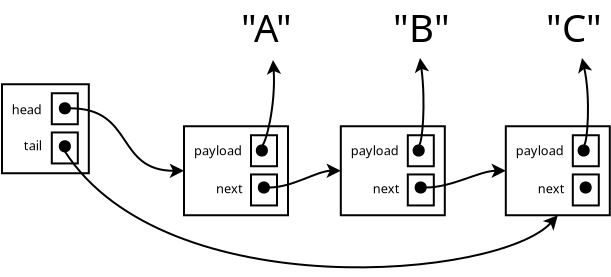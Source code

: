 <?xml version="1.0" encoding="UTF-8"?>
<dia:diagram xmlns:dia="http://www.lysator.liu.se/~alla/dia/">
  <dia:layer name="Background" visible="true">
    <dia:object type="Standard - Line" version="0" id="O0">
      <dia:attribute name="obj_pos">
        <dia:point val="14,15"/>
      </dia:attribute>
      <dia:attribute name="obj_bb">
        <dia:rectangle val="13.95,14.95;23.05,15.05"/>
      </dia:attribute>
      <dia:attribute name="conn_endpoints">
        <dia:point val="14,15"/>
        <dia:point val="23,15"/>
      </dia:attribute>
      <dia:attribute name="numcp">
        <dia:int val="1"/>
      </dia:attribute>
      <dia:attribute name="line_color">
        <dia:color val="#ffffff"/>
      </dia:attribute>
    </dia:object>
    <dia:group>
      <dia:object type="Standard - Box" version="0" id="O1">
        <dia:attribute name="obj_pos">
          <dia:point val="9.1,7.56"/>
        </dia:attribute>
        <dia:attribute name="obj_bb">
          <dia:rectangle val="9.05,7.51;14.35,12.06"/>
        </dia:attribute>
        <dia:attribute name="elem_corner">
          <dia:point val="9.1,7.56"/>
        </dia:attribute>
        <dia:attribute name="elem_width">
          <dia:real val="5.2"/>
        </dia:attribute>
        <dia:attribute name="elem_height">
          <dia:real val="4.45"/>
        </dia:attribute>
        <dia:attribute name="show_background">
          <dia:boolean val="true"/>
        </dia:attribute>
      </dia:object>
      <dia:object type="Standard - Box" version="0" id="O2">
        <dia:attribute name="obj_pos">
          <dia:point val="12.45,8.01"/>
        </dia:attribute>
        <dia:attribute name="obj_bb">
          <dia:rectangle val="12.4,7.96;13.8,9.61"/>
        </dia:attribute>
        <dia:attribute name="elem_corner">
          <dia:point val="12.45,8.01"/>
        </dia:attribute>
        <dia:attribute name="elem_width">
          <dia:real val="1.3"/>
        </dia:attribute>
        <dia:attribute name="elem_height">
          <dia:real val="1.55"/>
        </dia:attribute>
        <dia:attribute name="show_background">
          <dia:boolean val="true"/>
        </dia:attribute>
      </dia:object>
      <dia:object type="Standard - Box" version="0" id="O3">
        <dia:attribute name="obj_pos">
          <dia:point val="12.45,9.97"/>
        </dia:attribute>
        <dia:attribute name="obj_bb">
          <dia:rectangle val="12.4,9.92;13.8,11.57"/>
        </dia:attribute>
        <dia:attribute name="elem_corner">
          <dia:point val="12.45,9.97"/>
        </dia:attribute>
        <dia:attribute name="elem_width">
          <dia:real val="1.3"/>
        </dia:attribute>
        <dia:attribute name="elem_height">
          <dia:real val="1.55"/>
        </dia:attribute>
        <dia:attribute name="show_background">
          <dia:boolean val="true"/>
        </dia:attribute>
      </dia:object>
      <dia:object type="Standard - Text" version="0" id="O4">
        <dia:attribute name="obj_pos">
          <dia:point val="9.6,9.01"/>
        </dia:attribute>
        <dia:attribute name="obj_bb">
          <dia:rectangle val="9.6,8.41;12.05,9.36"/>
        </dia:attribute>
        <dia:attribute name="text">
          <dia:composite type="text">
            <dia:attribute name="string">
              <dia:string>#payload#</dia:string>
            </dia:attribute>
            <dia:attribute name="font">
              <dia:font family="sans" style="0" name="Helvetica"/>
            </dia:attribute>
            <dia:attribute name="height">
              <dia:real val="0.8"/>
            </dia:attribute>
            <dia:attribute name="pos">
              <dia:point val="9.6,9.01"/>
            </dia:attribute>
            <dia:attribute name="color">
              <dia:color val="#000000"/>
            </dia:attribute>
            <dia:attribute name="alignment">
              <dia:enum val="0"/>
            </dia:attribute>
          </dia:composite>
        </dia:attribute>
      </dia:object>
      <dia:object type="Standard - Text" version="0" id="O5">
        <dia:attribute name="obj_pos">
          <dia:point val="10.7,10.91"/>
        </dia:attribute>
        <dia:attribute name="obj_bb">
          <dia:rectangle val="10.7,10.31;12.05,11.26"/>
        </dia:attribute>
        <dia:attribute name="text">
          <dia:composite type="text">
            <dia:attribute name="string">
              <dia:string>#next#</dia:string>
            </dia:attribute>
            <dia:attribute name="font">
              <dia:font family="sans" style="0" name="Helvetica"/>
            </dia:attribute>
            <dia:attribute name="height">
              <dia:real val="0.8"/>
            </dia:attribute>
            <dia:attribute name="pos">
              <dia:point val="10.7,10.91"/>
            </dia:attribute>
            <dia:attribute name="color">
              <dia:color val="#000000"/>
            </dia:attribute>
            <dia:attribute name="alignment">
              <dia:enum val="0"/>
            </dia:attribute>
          </dia:composite>
        </dia:attribute>
      </dia:object>
      <dia:object type="Geometric - Perfect Circle" version="0" id="O6">
        <dia:attribute name="obj_pos">
          <dia:point val="12.74,8.52"/>
        </dia:attribute>
        <dia:attribute name="obj_bb">
          <dia:rectangle val="12.69,8.47;13.296,9.076"/>
        </dia:attribute>
        <dia:attribute name="elem_corner">
          <dia:point val="12.74,8.52"/>
        </dia:attribute>
        <dia:attribute name="elem_width">
          <dia:real val="0.506"/>
        </dia:attribute>
        <dia:attribute name="elem_height">
          <dia:real val="0.506"/>
        </dia:attribute>
        <dia:attribute name="line_width">
          <dia:real val="0.1"/>
        </dia:attribute>
        <dia:attribute name="line_colour">
          <dia:color val="#000000"/>
        </dia:attribute>
        <dia:attribute name="fill_colour">
          <dia:color val="#000000"/>
        </dia:attribute>
        <dia:attribute name="show_background">
          <dia:boolean val="true"/>
        </dia:attribute>
        <dia:attribute name="line_style">
          <dia:enum val="0"/>
          <dia:real val="0.4"/>
        </dia:attribute>
        <dia:attribute name="flip_horizontal">
          <dia:boolean val="false"/>
        </dia:attribute>
        <dia:attribute name="flip_vertical">
          <dia:boolean val="false"/>
        </dia:attribute>
      </dia:object>
      <dia:object type="Geometric - Perfect Circle" version="0" id="O7">
        <dia:attribute name="obj_pos">
          <dia:point val="12.84,10.37"/>
        </dia:attribute>
        <dia:attribute name="obj_bb">
          <dia:rectangle val="12.79,10.32;13.396,10.926"/>
        </dia:attribute>
        <dia:attribute name="elem_corner">
          <dia:point val="12.84,10.37"/>
        </dia:attribute>
        <dia:attribute name="elem_width">
          <dia:real val="0.506"/>
        </dia:attribute>
        <dia:attribute name="elem_height">
          <dia:real val="0.506"/>
        </dia:attribute>
        <dia:attribute name="line_width">
          <dia:real val="0.1"/>
        </dia:attribute>
        <dia:attribute name="line_colour">
          <dia:color val="#000000"/>
        </dia:attribute>
        <dia:attribute name="fill_colour">
          <dia:color val="#000000"/>
        </dia:attribute>
        <dia:attribute name="show_background">
          <dia:boolean val="true"/>
        </dia:attribute>
        <dia:attribute name="line_style">
          <dia:enum val="0"/>
          <dia:real val="0.4"/>
        </dia:attribute>
        <dia:attribute name="flip_horizontal">
          <dia:boolean val="false"/>
        </dia:attribute>
        <dia:attribute name="flip_vertical">
          <dia:boolean val="false"/>
        </dia:attribute>
      </dia:object>
    </dia:group>
    <dia:group>
      <dia:object type="Standard - Box" version="0" id="O8">
        <dia:attribute name="obj_pos">
          <dia:point val="16.94,7.56"/>
        </dia:attribute>
        <dia:attribute name="obj_bb">
          <dia:rectangle val="16.89,7.51;22.19,12.06"/>
        </dia:attribute>
        <dia:attribute name="elem_corner">
          <dia:point val="16.94,7.56"/>
        </dia:attribute>
        <dia:attribute name="elem_width">
          <dia:real val="5.2"/>
        </dia:attribute>
        <dia:attribute name="elem_height">
          <dia:real val="4.45"/>
        </dia:attribute>
        <dia:attribute name="show_background">
          <dia:boolean val="true"/>
        </dia:attribute>
      </dia:object>
      <dia:object type="Standard - Box" version="0" id="O9">
        <dia:attribute name="obj_pos">
          <dia:point val="20.29,8.01"/>
        </dia:attribute>
        <dia:attribute name="obj_bb">
          <dia:rectangle val="20.24,7.96;21.64,9.61"/>
        </dia:attribute>
        <dia:attribute name="elem_corner">
          <dia:point val="20.29,8.01"/>
        </dia:attribute>
        <dia:attribute name="elem_width">
          <dia:real val="1.3"/>
        </dia:attribute>
        <dia:attribute name="elem_height">
          <dia:real val="1.55"/>
        </dia:attribute>
        <dia:attribute name="show_background">
          <dia:boolean val="true"/>
        </dia:attribute>
      </dia:object>
      <dia:object type="Standard - Box" version="0" id="O10">
        <dia:attribute name="obj_pos">
          <dia:point val="20.29,9.97"/>
        </dia:attribute>
        <dia:attribute name="obj_bb">
          <dia:rectangle val="20.24,9.92;21.64,11.57"/>
        </dia:attribute>
        <dia:attribute name="elem_corner">
          <dia:point val="20.29,9.97"/>
        </dia:attribute>
        <dia:attribute name="elem_width">
          <dia:real val="1.3"/>
        </dia:attribute>
        <dia:attribute name="elem_height">
          <dia:real val="1.55"/>
        </dia:attribute>
        <dia:attribute name="show_background">
          <dia:boolean val="true"/>
        </dia:attribute>
      </dia:object>
      <dia:object type="Standard - Text" version="0" id="O11">
        <dia:attribute name="obj_pos">
          <dia:point val="17.44,9.01"/>
        </dia:attribute>
        <dia:attribute name="obj_bb">
          <dia:rectangle val="17.44,8.41;19.89,9.36"/>
        </dia:attribute>
        <dia:attribute name="text">
          <dia:composite type="text">
            <dia:attribute name="string">
              <dia:string>#payload#</dia:string>
            </dia:attribute>
            <dia:attribute name="font">
              <dia:font family="sans" style="0" name="Helvetica"/>
            </dia:attribute>
            <dia:attribute name="height">
              <dia:real val="0.8"/>
            </dia:attribute>
            <dia:attribute name="pos">
              <dia:point val="17.44,9.01"/>
            </dia:attribute>
            <dia:attribute name="color">
              <dia:color val="#000000"/>
            </dia:attribute>
            <dia:attribute name="alignment">
              <dia:enum val="0"/>
            </dia:attribute>
          </dia:composite>
        </dia:attribute>
      </dia:object>
      <dia:object type="Standard - Text" version="0" id="O12">
        <dia:attribute name="obj_pos">
          <dia:point val="18.54,10.91"/>
        </dia:attribute>
        <dia:attribute name="obj_bb">
          <dia:rectangle val="18.54,10.31;19.89,11.26"/>
        </dia:attribute>
        <dia:attribute name="text">
          <dia:composite type="text">
            <dia:attribute name="string">
              <dia:string>#next#</dia:string>
            </dia:attribute>
            <dia:attribute name="font">
              <dia:font family="sans" style="0" name="Helvetica"/>
            </dia:attribute>
            <dia:attribute name="height">
              <dia:real val="0.8"/>
            </dia:attribute>
            <dia:attribute name="pos">
              <dia:point val="18.54,10.91"/>
            </dia:attribute>
            <dia:attribute name="color">
              <dia:color val="#000000"/>
            </dia:attribute>
            <dia:attribute name="alignment">
              <dia:enum val="0"/>
            </dia:attribute>
          </dia:composite>
        </dia:attribute>
      </dia:object>
      <dia:object type="Geometric - Perfect Circle" version="0" id="O13">
        <dia:attribute name="obj_pos">
          <dia:point val="20.58,8.52"/>
        </dia:attribute>
        <dia:attribute name="obj_bb">
          <dia:rectangle val="20.53,8.47;21.136,9.076"/>
        </dia:attribute>
        <dia:attribute name="elem_corner">
          <dia:point val="20.58,8.52"/>
        </dia:attribute>
        <dia:attribute name="elem_width">
          <dia:real val="0.506"/>
        </dia:attribute>
        <dia:attribute name="elem_height">
          <dia:real val="0.506"/>
        </dia:attribute>
        <dia:attribute name="line_width">
          <dia:real val="0.1"/>
        </dia:attribute>
        <dia:attribute name="line_colour">
          <dia:color val="#000000"/>
        </dia:attribute>
        <dia:attribute name="fill_colour">
          <dia:color val="#000000"/>
        </dia:attribute>
        <dia:attribute name="show_background">
          <dia:boolean val="true"/>
        </dia:attribute>
        <dia:attribute name="line_style">
          <dia:enum val="0"/>
          <dia:real val="0.4"/>
        </dia:attribute>
        <dia:attribute name="flip_horizontal">
          <dia:boolean val="false"/>
        </dia:attribute>
        <dia:attribute name="flip_vertical">
          <dia:boolean val="false"/>
        </dia:attribute>
      </dia:object>
      <dia:object type="Geometric - Perfect Circle" version="0" id="O14">
        <dia:attribute name="obj_pos">
          <dia:point val="20.68,10.37"/>
        </dia:attribute>
        <dia:attribute name="obj_bb">
          <dia:rectangle val="20.63,10.32;21.236,10.926"/>
        </dia:attribute>
        <dia:attribute name="elem_corner">
          <dia:point val="20.68,10.37"/>
        </dia:attribute>
        <dia:attribute name="elem_width">
          <dia:real val="0.506"/>
        </dia:attribute>
        <dia:attribute name="elem_height">
          <dia:real val="0.506"/>
        </dia:attribute>
        <dia:attribute name="line_width">
          <dia:real val="0.1"/>
        </dia:attribute>
        <dia:attribute name="line_colour">
          <dia:color val="#000000"/>
        </dia:attribute>
        <dia:attribute name="fill_colour">
          <dia:color val="#000000"/>
        </dia:attribute>
        <dia:attribute name="show_background">
          <dia:boolean val="true"/>
        </dia:attribute>
        <dia:attribute name="line_style">
          <dia:enum val="0"/>
          <dia:real val="0.4"/>
        </dia:attribute>
        <dia:attribute name="flip_horizontal">
          <dia:boolean val="false"/>
        </dia:attribute>
        <dia:attribute name="flip_vertical">
          <dia:boolean val="false"/>
        </dia:attribute>
      </dia:object>
    </dia:group>
    <dia:group>
      <dia:object type="Standard - Box" version="0" id="O15">
        <dia:attribute name="obj_pos">
          <dia:point val="25.19,7.56"/>
        </dia:attribute>
        <dia:attribute name="obj_bb">
          <dia:rectangle val="25.14,7.51;30.44,12.06"/>
        </dia:attribute>
        <dia:attribute name="elem_corner">
          <dia:point val="25.19,7.56"/>
        </dia:attribute>
        <dia:attribute name="elem_width">
          <dia:real val="5.2"/>
        </dia:attribute>
        <dia:attribute name="elem_height">
          <dia:real val="4.45"/>
        </dia:attribute>
        <dia:attribute name="show_background">
          <dia:boolean val="true"/>
        </dia:attribute>
      </dia:object>
      <dia:object type="Standard - Box" version="0" id="O16">
        <dia:attribute name="obj_pos">
          <dia:point val="28.54,8.01"/>
        </dia:attribute>
        <dia:attribute name="obj_bb">
          <dia:rectangle val="28.49,7.96;29.89,9.61"/>
        </dia:attribute>
        <dia:attribute name="elem_corner">
          <dia:point val="28.54,8.01"/>
        </dia:attribute>
        <dia:attribute name="elem_width">
          <dia:real val="1.3"/>
        </dia:attribute>
        <dia:attribute name="elem_height">
          <dia:real val="1.55"/>
        </dia:attribute>
        <dia:attribute name="show_background">
          <dia:boolean val="true"/>
        </dia:attribute>
      </dia:object>
      <dia:object type="Standard - Box" version="0" id="O17">
        <dia:attribute name="obj_pos">
          <dia:point val="28.54,9.97"/>
        </dia:attribute>
        <dia:attribute name="obj_bb">
          <dia:rectangle val="28.49,9.92;29.89,11.57"/>
        </dia:attribute>
        <dia:attribute name="elem_corner">
          <dia:point val="28.54,9.97"/>
        </dia:attribute>
        <dia:attribute name="elem_width">
          <dia:real val="1.3"/>
        </dia:attribute>
        <dia:attribute name="elem_height">
          <dia:real val="1.55"/>
        </dia:attribute>
        <dia:attribute name="show_background">
          <dia:boolean val="true"/>
        </dia:attribute>
      </dia:object>
      <dia:object type="Standard - Text" version="0" id="O18">
        <dia:attribute name="obj_pos">
          <dia:point val="25.69,9.01"/>
        </dia:attribute>
        <dia:attribute name="obj_bb">
          <dia:rectangle val="25.69,8.41;28.14,9.36"/>
        </dia:attribute>
        <dia:attribute name="text">
          <dia:composite type="text">
            <dia:attribute name="string">
              <dia:string>#payload#</dia:string>
            </dia:attribute>
            <dia:attribute name="font">
              <dia:font family="sans" style="0" name="Helvetica"/>
            </dia:attribute>
            <dia:attribute name="height">
              <dia:real val="0.8"/>
            </dia:attribute>
            <dia:attribute name="pos">
              <dia:point val="25.69,9.01"/>
            </dia:attribute>
            <dia:attribute name="color">
              <dia:color val="#000000"/>
            </dia:attribute>
            <dia:attribute name="alignment">
              <dia:enum val="0"/>
            </dia:attribute>
          </dia:composite>
        </dia:attribute>
      </dia:object>
      <dia:object type="Standard - Text" version="0" id="O19">
        <dia:attribute name="obj_pos">
          <dia:point val="26.79,10.91"/>
        </dia:attribute>
        <dia:attribute name="obj_bb">
          <dia:rectangle val="26.79,10.31;28.14,11.26"/>
        </dia:attribute>
        <dia:attribute name="text">
          <dia:composite type="text">
            <dia:attribute name="string">
              <dia:string>#next#</dia:string>
            </dia:attribute>
            <dia:attribute name="font">
              <dia:font family="sans" style="0" name="Helvetica"/>
            </dia:attribute>
            <dia:attribute name="height">
              <dia:real val="0.8"/>
            </dia:attribute>
            <dia:attribute name="pos">
              <dia:point val="26.79,10.91"/>
            </dia:attribute>
            <dia:attribute name="color">
              <dia:color val="#000000"/>
            </dia:attribute>
            <dia:attribute name="alignment">
              <dia:enum val="0"/>
            </dia:attribute>
          </dia:composite>
        </dia:attribute>
      </dia:object>
      <dia:object type="Geometric - Perfect Circle" version="0" id="O20">
        <dia:attribute name="obj_pos">
          <dia:point val="28.83,8.52"/>
        </dia:attribute>
        <dia:attribute name="obj_bb">
          <dia:rectangle val="28.78,8.47;29.386,9.076"/>
        </dia:attribute>
        <dia:attribute name="elem_corner">
          <dia:point val="28.83,8.52"/>
        </dia:attribute>
        <dia:attribute name="elem_width">
          <dia:real val="0.506"/>
        </dia:attribute>
        <dia:attribute name="elem_height">
          <dia:real val="0.506"/>
        </dia:attribute>
        <dia:attribute name="line_width">
          <dia:real val="0.1"/>
        </dia:attribute>
        <dia:attribute name="line_colour">
          <dia:color val="#000000"/>
        </dia:attribute>
        <dia:attribute name="fill_colour">
          <dia:color val="#000000"/>
        </dia:attribute>
        <dia:attribute name="show_background">
          <dia:boolean val="true"/>
        </dia:attribute>
        <dia:attribute name="line_style">
          <dia:enum val="0"/>
          <dia:real val="0.4"/>
        </dia:attribute>
        <dia:attribute name="flip_horizontal">
          <dia:boolean val="false"/>
        </dia:attribute>
        <dia:attribute name="flip_vertical">
          <dia:boolean val="false"/>
        </dia:attribute>
      </dia:object>
      <dia:object type="Geometric - Perfect Circle" version="0" id="O21">
        <dia:attribute name="obj_pos">
          <dia:point val="28.93,10.37"/>
        </dia:attribute>
        <dia:attribute name="obj_bb">
          <dia:rectangle val="28.88,10.32;29.486,10.926"/>
        </dia:attribute>
        <dia:attribute name="elem_corner">
          <dia:point val="28.93,10.37"/>
        </dia:attribute>
        <dia:attribute name="elem_width">
          <dia:real val="0.506"/>
        </dia:attribute>
        <dia:attribute name="elem_height">
          <dia:real val="0.506"/>
        </dia:attribute>
        <dia:attribute name="line_width">
          <dia:real val="0.1"/>
        </dia:attribute>
        <dia:attribute name="line_colour">
          <dia:color val="#000000"/>
        </dia:attribute>
        <dia:attribute name="fill_colour">
          <dia:color val="#000000"/>
        </dia:attribute>
        <dia:attribute name="show_background">
          <dia:boolean val="true"/>
        </dia:attribute>
        <dia:attribute name="line_style">
          <dia:enum val="0"/>
          <dia:real val="0.4"/>
        </dia:attribute>
        <dia:attribute name="flip_horizontal">
          <dia:boolean val="false"/>
        </dia:attribute>
        <dia:attribute name="flip_vertical">
          <dia:boolean val="false"/>
        </dia:attribute>
      </dia:object>
    </dia:group>
    <dia:object type="Standard - Text" version="0" id="O22">
      <dia:attribute name="obj_pos">
        <dia:point val="11.95,3.35"/>
      </dia:attribute>
      <dia:attribute name="obj_bb">
        <dia:rectangle val="11.95,1.7;14.75,4.55"/>
      </dia:attribute>
      <dia:attribute name="text">
        <dia:composite type="text">
          <dia:attribute name="string">
            <dia:string>#"A"#</dia:string>
          </dia:attribute>
          <dia:attribute name="font">
            <dia:font family="sans" style="0" name="Helvetica"/>
          </dia:attribute>
          <dia:attribute name="height">
            <dia:real val="2.4"/>
          </dia:attribute>
          <dia:attribute name="pos">
            <dia:point val="11.95,3.35"/>
          </dia:attribute>
          <dia:attribute name="color">
            <dia:color val="#000000"/>
          </dia:attribute>
          <dia:attribute name="alignment">
            <dia:enum val="0"/>
          </dia:attribute>
        </dia:composite>
      </dia:attribute>
    </dia:object>
    <dia:object type="Standard - Text" version="0" id="O23">
      <dia:attribute name="obj_pos">
        <dia:point val="19.55,3.35"/>
      </dia:attribute>
      <dia:attribute name="obj_bb">
        <dia:rectangle val="19.55,1.7;22.35,4.55"/>
      </dia:attribute>
      <dia:attribute name="text">
        <dia:composite type="text">
          <dia:attribute name="string">
            <dia:string>#"B"#</dia:string>
          </dia:attribute>
          <dia:attribute name="font">
            <dia:font family="sans" style="0" name="Helvetica"/>
          </dia:attribute>
          <dia:attribute name="height">
            <dia:real val="2.4"/>
          </dia:attribute>
          <dia:attribute name="pos">
            <dia:point val="19.55,3.35"/>
          </dia:attribute>
          <dia:attribute name="color">
            <dia:color val="#000000"/>
          </dia:attribute>
          <dia:attribute name="alignment">
            <dia:enum val="0"/>
          </dia:attribute>
        </dia:composite>
      </dia:attribute>
    </dia:object>
    <dia:object type="Standard - Text" version="0" id="O24">
      <dia:attribute name="obj_pos">
        <dia:point val="27.2,3.35"/>
      </dia:attribute>
      <dia:attribute name="obj_bb">
        <dia:rectangle val="27.2,1.7;30,4.55"/>
      </dia:attribute>
      <dia:attribute name="text">
        <dia:composite type="text">
          <dia:attribute name="string">
            <dia:string>#"C"#</dia:string>
          </dia:attribute>
          <dia:attribute name="font">
            <dia:font family="sans" style="0" name="Helvetica"/>
          </dia:attribute>
          <dia:attribute name="height">
            <dia:real val="2.4"/>
          </dia:attribute>
          <dia:attribute name="pos">
            <dia:point val="27.2,3.35"/>
          </dia:attribute>
          <dia:attribute name="color">
            <dia:color val="#000000"/>
          </dia:attribute>
          <dia:attribute name="alignment">
            <dia:enum val="0"/>
          </dia:attribute>
        </dia:composite>
      </dia:attribute>
    </dia:object>
    <dia:group>
      <dia:group>
        <dia:object type="Standard - Box" version="0" id="O25">
          <dia:attribute name="obj_pos">
            <dia:point val="2.22e-16,5.46"/>
          </dia:attribute>
          <dia:attribute name="obj_bb">
            <dia:rectangle val="-0.05,5.41;4.39,9.96"/>
          </dia:attribute>
          <dia:attribute name="elem_corner">
            <dia:point val="2.22e-16,5.46"/>
          </dia:attribute>
          <dia:attribute name="elem_width">
            <dia:real val="4.34"/>
          </dia:attribute>
          <dia:attribute name="elem_height">
            <dia:real val="4.45"/>
          </dia:attribute>
          <dia:attribute name="show_background">
            <dia:boolean val="true"/>
          </dia:attribute>
        </dia:object>
        <dia:object type="Standard - Box" version="0" id="O26">
          <dia:attribute name="obj_pos">
            <dia:point val="2.49,5.91"/>
          </dia:attribute>
          <dia:attribute name="obj_bb">
            <dia:rectangle val="2.44,5.86;3.84,7.51"/>
          </dia:attribute>
          <dia:attribute name="elem_corner">
            <dia:point val="2.49,5.91"/>
          </dia:attribute>
          <dia:attribute name="elem_width">
            <dia:real val="1.3"/>
          </dia:attribute>
          <dia:attribute name="elem_height">
            <dia:real val="1.55"/>
          </dia:attribute>
          <dia:attribute name="show_background">
            <dia:boolean val="true"/>
          </dia:attribute>
        </dia:object>
        <dia:object type="Standard - Box" version="0" id="O27">
          <dia:attribute name="obj_pos">
            <dia:point val="2.49,7.87"/>
          </dia:attribute>
          <dia:attribute name="obj_bb">
            <dia:rectangle val="2.44,7.82;3.84,9.47"/>
          </dia:attribute>
          <dia:attribute name="elem_corner">
            <dia:point val="2.49,7.87"/>
          </dia:attribute>
          <dia:attribute name="elem_width">
            <dia:real val="1.3"/>
          </dia:attribute>
          <dia:attribute name="elem_height">
            <dia:real val="1.55"/>
          </dia:attribute>
          <dia:attribute name="show_background">
            <dia:boolean val="true"/>
          </dia:attribute>
        </dia:object>
        <dia:object type="Standard - Text" version="0" id="O28">
          <dia:attribute name="obj_pos">
            <dia:point val="0.49,6.96"/>
          </dia:attribute>
          <dia:attribute name="obj_bb">
            <dia:rectangle val="0.49,6.36;2.09,7.31"/>
          </dia:attribute>
          <dia:attribute name="text">
            <dia:composite type="text">
              <dia:attribute name="string">
                <dia:string>#head#</dia:string>
              </dia:attribute>
              <dia:attribute name="font">
                <dia:font family="sans" style="0" name="Helvetica"/>
              </dia:attribute>
              <dia:attribute name="height">
                <dia:real val="0.8"/>
              </dia:attribute>
              <dia:attribute name="pos">
                <dia:point val="0.49,6.96"/>
              </dia:attribute>
              <dia:attribute name="color">
                <dia:color val="#000000"/>
              </dia:attribute>
              <dia:attribute name="alignment">
                <dia:enum val="0"/>
              </dia:attribute>
            </dia:composite>
          </dia:attribute>
        </dia:object>
        <dia:object type="Standard - Text" version="0" id="O29">
          <dia:attribute name="obj_pos">
            <dia:point val="1.09,8.76"/>
          </dia:attribute>
          <dia:attribute name="obj_bb">
            <dia:rectangle val="1.09,8.16;2.04,9.11"/>
          </dia:attribute>
          <dia:attribute name="text">
            <dia:composite type="text">
              <dia:attribute name="string">
                <dia:string>#tail#</dia:string>
              </dia:attribute>
              <dia:attribute name="font">
                <dia:font family="sans" style="0" name="Helvetica"/>
              </dia:attribute>
              <dia:attribute name="height">
                <dia:real val="0.8"/>
              </dia:attribute>
              <dia:attribute name="pos">
                <dia:point val="1.09,8.76"/>
              </dia:attribute>
              <dia:attribute name="color">
                <dia:color val="#000000"/>
              </dia:attribute>
              <dia:attribute name="alignment">
                <dia:enum val="0"/>
              </dia:attribute>
            </dia:composite>
          </dia:attribute>
        </dia:object>
      </dia:group>
      <dia:object type="Geometric - Perfect Circle" version="0" id="O30">
        <dia:attribute name="obj_pos">
          <dia:point val="2.89,8.31"/>
        </dia:attribute>
        <dia:attribute name="obj_bb">
          <dia:rectangle val="2.84,8.26;3.446,8.866"/>
        </dia:attribute>
        <dia:attribute name="elem_corner">
          <dia:point val="2.89,8.31"/>
        </dia:attribute>
        <dia:attribute name="elem_width">
          <dia:real val="0.506"/>
        </dia:attribute>
        <dia:attribute name="elem_height">
          <dia:real val="0.506"/>
        </dia:attribute>
        <dia:attribute name="line_width">
          <dia:real val="0.1"/>
        </dia:attribute>
        <dia:attribute name="line_colour">
          <dia:color val="#000000"/>
        </dia:attribute>
        <dia:attribute name="fill_colour">
          <dia:color val="#000000"/>
        </dia:attribute>
        <dia:attribute name="show_background">
          <dia:boolean val="true"/>
        </dia:attribute>
        <dia:attribute name="line_style">
          <dia:enum val="0"/>
          <dia:real val="0.4"/>
        </dia:attribute>
        <dia:attribute name="flip_horizontal">
          <dia:boolean val="false"/>
        </dia:attribute>
        <dia:attribute name="flip_vertical">
          <dia:boolean val="false"/>
        </dia:attribute>
      </dia:object>
      <dia:object type="Geometric - Perfect Circle" version="0" id="O31">
        <dia:attribute name="obj_pos">
          <dia:point val="2.89,6.41"/>
        </dia:attribute>
        <dia:attribute name="obj_bb">
          <dia:rectangle val="2.84,6.36;3.446,6.966"/>
        </dia:attribute>
        <dia:attribute name="elem_corner">
          <dia:point val="2.89,6.41"/>
        </dia:attribute>
        <dia:attribute name="elem_width">
          <dia:real val="0.506"/>
        </dia:attribute>
        <dia:attribute name="elem_height">
          <dia:real val="0.506"/>
        </dia:attribute>
        <dia:attribute name="line_width">
          <dia:real val="0.1"/>
        </dia:attribute>
        <dia:attribute name="line_colour">
          <dia:color val="#000000"/>
        </dia:attribute>
        <dia:attribute name="fill_colour">
          <dia:color val="#000000"/>
        </dia:attribute>
        <dia:attribute name="show_background">
          <dia:boolean val="true"/>
        </dia:attribute>
        <dia:attribute name="line_style">
          <dia:enum val="0"/>
          <dia:real val="0.4"/>
        </dia:attribute>
        <dia:attribute name="flip_horizontal">
          <dia:boolean val="false"/>
        </dia:attribute>
        <dia:attribute name="flip_vertical">
          <dia:boolean val="false"/>
        </dia:attribute>
      </dia:object>
    </dia:group>
    <dia:object type="Standard - BezierLine" version="0" id="O32">
      <dia:attribute name="obj_pos">
        <dia:point val="3.396,6.663"/>
      </dia:attribute>
      <dia:attribute name="obj_bb">
        <dia:rectangle val="3.346,6.613;9.152,10.285"/>
      </dia:attribute>
      <dia:attribute name="bez_points">
        <dia:point val="3.396,6.663"/>
        <dia:point val="6.65,6.65"/>
        <dia:point val="5.65,9.8"/>
        <dia:point val="9.1,9.785"/>
      </dia:attribute>
      <dia:attribute name="corner_types">
        <dia:enum val="0"/>
        <dia:enum val="0"/>
      </dia:attribute>
      <dia:attribute name="end_arrow">
        <dia:enum val="22"/>
      </dia:attribute>
      <dia:attribute name="end_arrow_length">
        <dia:real val="0.5"/>
      </dia:attribute>
      <dia:attribute name="end_arrow_width">
        <dia:real val="0.5"/>
      </dia:attribute>
      <dia:connections>
        <dia:connection handle="0" to="O31" connection="3"/>
        <dia:connection handle="3" to="O1" connection="3"/>
      </dia:connections>
    </dia:object>
    <dia:object type="Standard - BezierLine" version="0" id="O33">
      <dia:attribute name="obj_pos">
        <dia:point val="3.143,8.816"/>
      </dia:attribute>
      <dia:attribute name="obj_bb">
        <dia:rectangle val="3.074,8.747;28.194,14.606"/>
      </dia:attribute>
      <dia:attribute name="bez_points">
        <dia:point val="3.143,8.816"/>
        <dia:point val="8.15,16.6"/>
        <dia:point val="24.9,15.2"/>
        <dia:point val="27.79,12.01"/>
      </dia:attribute>
      <dia:attribute name="corner_types">
        <dia:enum val="0"/>
        <dia:enum val="0"/>
      </dia:attribute>
      <dia:attribute name="end_arrow">
        <dia:enum val="22"/>
      </dia:attribute>
      <dia:attribute name="end_arrow_length">
        <dia:real val="0.5"/>
      </dia:attribute>
      <dia:attribute name="end_arrow_width">
        <dia:real val="0.5"/>
      </dia:attribute>
      <dia:connections>
        <dia:connection handle="0" to="O30" connection="0"/>
        <dia:connection handle="3" to="O15" connection="6"/>
      </dia:connections>
    </dia:object>
    <dia:object type="Standard - BezierLine" version="0" id="O34">
      <dia:attribute name="obj_pos">
        <dia:point val="13.346,10.623"/>
      </dia:attribute>
      <dia:attribute name="obj_bb">
        <dia:rectangle val="13.296,9.285;16.99,10.673"/>
      </dia:attribute>
      <dia:attribute name="bez_points">
        <dia:point val="13.346,10.623"/>
        <dia:point val="14.539,10.623"/>
        <dia:point val="15.747,9.785"/>
        <dia:point val="16.94,9.785"/>
      </dia:attribute>
      <dia:attribute name="corner_types">
        <dia:enum val="0"/>
        <dia:enum val="0"/>
      </dia:attribute>
      <dia:attribute name="end_arrow">
        <dia:enum val="22"/>
      </dia:attribute>
      <dia:attribute name="end_arrow_length">
        <dia:real val="0.5"/>
      </dia:attribute>
      <dia:attribute name="end_arrow_width">
        <dia:real val="0.5"/>
      </dia:attribute>
      <dia:connections>
        <dia:connection handle="0" to="O7" connection="3"/>
        <dia:connection handle="3" to="O8" connection="3"/>
      </dia:connections>
    </dia:object>
    <dia:object type="Standard - BezierLine" version="0" id="O35">
      <dia:attribute name="obj_pos">
        <dia:point val="21.186,10.623"/>
      </dia:attribute>
      <dia:attribute name="obj_bb">
        <dia:rectangle val="21.136,9.285;25.24,10.673"/>
      </dia:attribute>
      <dia:attribute name="bez_points">
        <dia:point val="21.186,10.623"/>
        <dia:point val="22.515,10.623"/>
        <dia:point val="23.861,9.785"/>
        <dia:point val="25.19,9.785"/>
      </dia:attribute>
      <dia:attribute name="corner_types">
        <dia:enum val="0"/>
        <dia:enum val="0"/>
      </dia:attribute>
      <dia:attribute name="end_arrow">
        <dia:enum val="22"/>
      </dia:attribute>
      <dia:attribute name="end_arrow_length">
        <dia:real val="0.5"/>
      </dia:attribute>
      <dia:attribute name="end_arrow_width">
        <dia:real val="0.5"/>
      </dia:attribute>
      <dia:connections>
        <dia:connection handle="0" to="O14" connection="3"/>
        <dia:connection handle="3" to="O15" connection="3"/>
      </dia:connections>
    </dia:object>
    <dia:object type="Standard - BezierLine" version="0" id="O36">
      <dia:attribute name="obj_pos">
        <dia:point val="12.993,8.52"/>
      </dia:attribute>
      <dia:attribute name="obj_bb">
        <dia:rectangle val="12.943,4.167;14.052,8.57"/>
      </dia:attribute>
      <dia:attribute name="bez_points">
        <dia:point val="12.993,8.52"/>
        <dia:point val="13.178,8.52"/>
        <dia:point val="13.7,6.5"/>
        <dia:point val="13.55,4.25"/>
      </dia:attribute>
      <dia:attribute name="corner_types">
        <dia:enum val="0"/>
        <dia:enum val="0"/>
      </dia:attribute>
      <dia:attribute name="end_arrow">
        <dia:enum val="22"/>
      </dia:attribute>
      <dia:attribute name="end_arrow_length">
        <dia:real val="0.5"/>
      </dia:attribute>
      <dia:attribute name="end_arrow_width">
        <dia:real val="0.5"/>
      </dia:attribute>
      <dia:connections>
        <dia:connection handle="0" to="O6" connection="1"/>
      </dia:connections>
    </dia:object>
    <dia:object type="Standard - BezierLine" version="0" id="O37">
      <dia:attribute name="obj_pos">
        <dia:point val="20.833,8.52"/>
      </dia:attribute>
      <dia:attribute name="obj_bb">
        <dia:rectangle val="20.398,4.033;21.402,8.57"/>
      </dia:attribute>
      <dia:attribute name="bez_points">
        <dia:point val="20.833,8.52"/>
        <dia:point val="21.018,8.52"/>
        <dia:point val="21.2,6.35"/>
        <dia:point val="20.9,4.15"/>
      </dia:attribute>
      <dia:attribute name="corner_types">
        <dia:enum val="0"/>
        <dia:enum val="0"/>
      </dia:attribute>
      <dia:attribute name="end_arrow">
        <dia:enum val="22"/>
      </dia:attribute>
      <dia:attribute name="end_arrow_length">
        <dia:real val="0.5"/>
      </dia:attribute>
      <dia:attribute name="end_arrow_width">
        <dia:real val="0.5"/>
      </dia:attribute>
      <dia:connections>
        <dia:connection handle="0" to="O13" connection="1"/>
      </dia:connections>
    </dia:object>
    <dia:object type="Standard - BezierLine" version="0" id="O38">
      <dia:attribute name="obj_pos">
        <dia:point val="29.083,8.52"/>
      </dia:attribute>
      <dia:attribute name="obj_bb">
        <dia:rectangle val="28.501,3.991;29.499,8.57"/>
      </dia:attribute>
      <dia:attribute name="bez_points">
        <dia:point val="29.083,8.52"/>
        <dia:point val="29.268,8.52"/>
        <dia:point val="29.45,6.15"/>
        <dia:point val="29,4.15"/>
      </dia:attribute>
      <dia:attribute name="corner_types">
        <dia:enum val="0"/>
        <dia:enum val="0"/>
      </dia:attribute>
      <dia:attribute name="end_arrow">
        <dia:enum val="22"/>
      </dia:attribute>
      <dia:attribute name="end_arrow_length">
        <dia:real val="0.5"/>
      </dia:attribute>
      <dia:attribute name="end_arrow_width">
        <dia:real val="0.5"/>
      </dia:attribute>
      <dia:connections>
        <dia:connection handle="0" to="O20" connection="1"/>
      </dia:connections>
    </dia:object>
  </dia:layer>
</dia:diagram>
